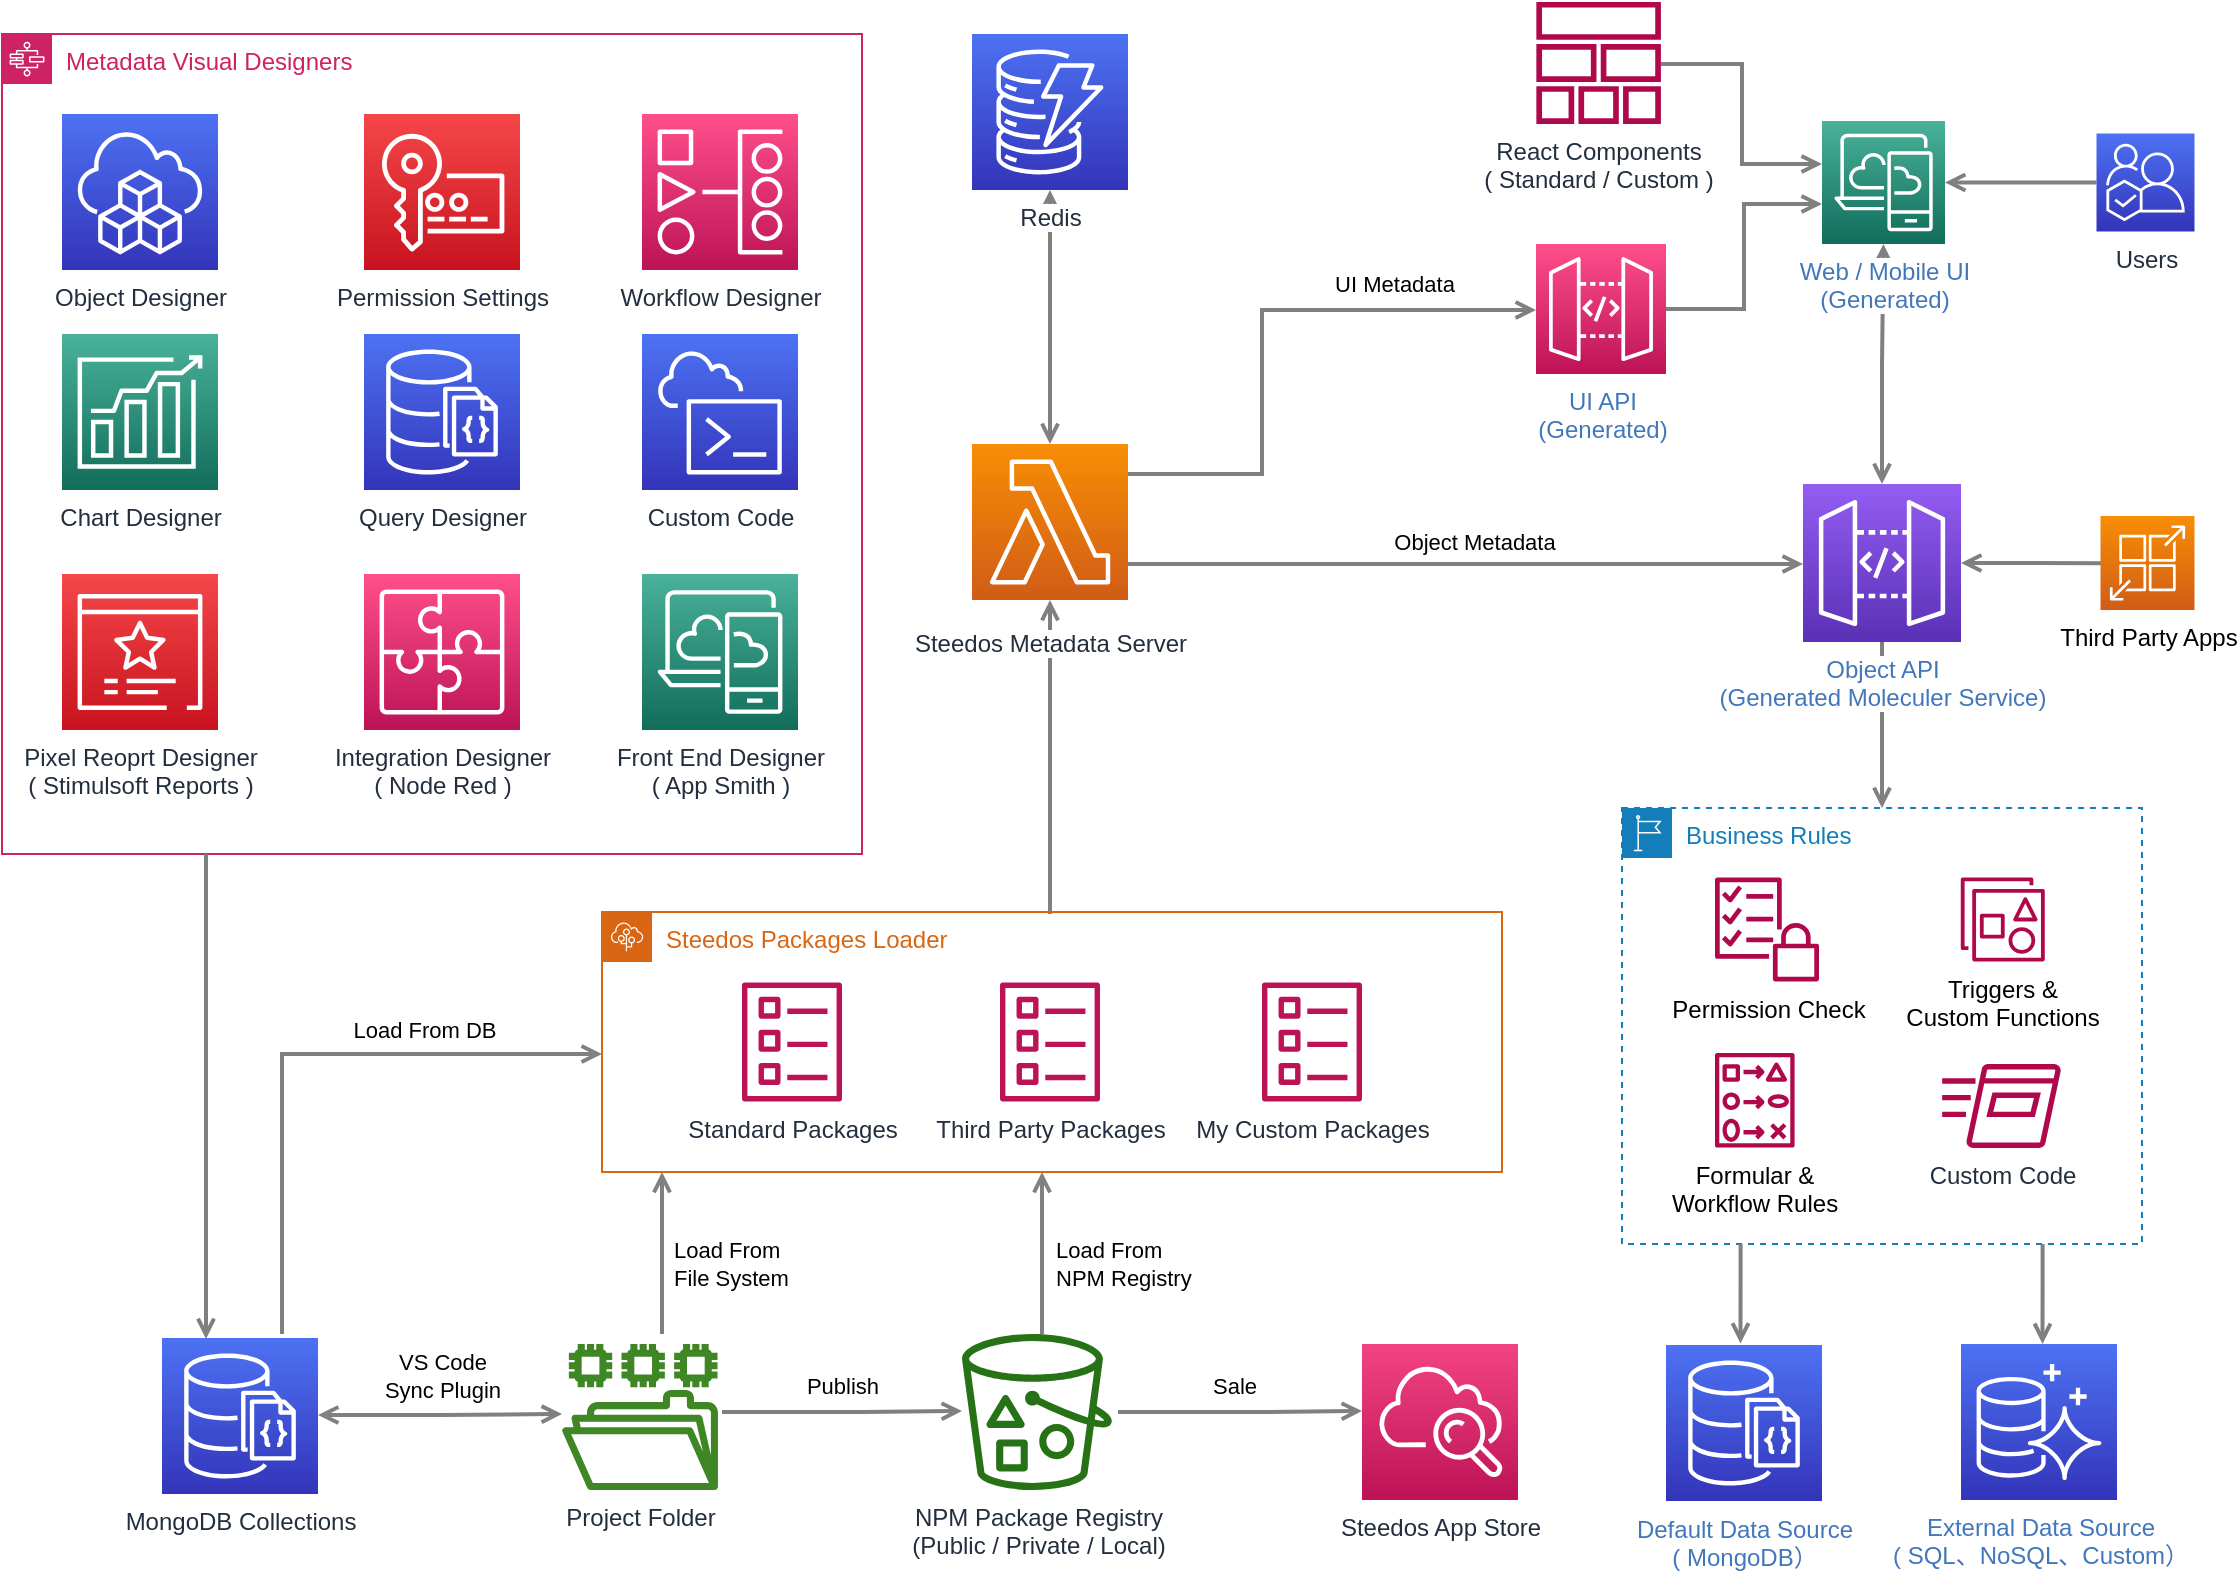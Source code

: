 <mxfile compressed="false" version="16.1.2" type="device">
  <diagram id="Ht1M8jgEwFfnCIfOTk4-" name="Page-1">
    <mxGraphModel dx="946" dy="1499" grid="1" gridSize="10" guides="1" tooltips="1" connect="1" arrows="1" fold="1" page="1" pageScale="1" pageWidth="1169" pageHeight="827" math="0" shadow="0">
      <root>
        <mxCell id="0" />
        <mxCell id="1" parent="0" />
        <mxCell id="gSyy9hffVnJHqx99s4us-82" style="edgeStyle=orthogonalEdgeStyle;rounded=0;orthogonalLoop=1;jettySize=auto;html=1;startArrow=open;startFill=0;endArrow=open;endFill=0;strokeColor=#808080;strokeWidth=2;exitX=0.5;exitY=1;exitDx=0;exitDy=0;exitPerimeter=0;" parent="1" source="gSyy9hffVnJHqx99s4us-83" target="UEzPUAAOIrF-is8g5C7q-148" edge="1">
          <mxGeometry relative="1" as="geometry">
            <mxPoint x="800" y="-655" as="sourcePoint" />
            <mxPoint x="600" y="-585" as="targetPoint" />
            <Array as="points" />
          </mxGeometry>
        </mxCell>
        <mxCell id="UEzPUAAOIrF-is8g5C7q-170" style="edgeStyle=orthogonalEdgeStyle;rounded=0;orthogonalLoop=1;jettySize=auto;html=1;startArrow=open;startFill=0;endArrow=none;endFill=0;strokeColor=#808080;strokeWidth=2;exitX=0.5;exitY=1;exitDx=0;exitDy=0;" parent="1" edge="1">
          <mxGeometry relative="1" as="geometry">
            <mxPoint x="560" y="-226" as="sourcePoint" />
            <mxPoint x="560" y="-145" as="targetPoint" />
            <Array as="points">
              <mxPoint x="560" y="-185" />
              <mxPoint x="560" y="-185" />
            </Array>
          </mxGeometry>
        </mxCell>
        <mxCell id="gSyy9hffVnJHqx99s4us-43" value="Load From &lt;br&gt;NPM Registry" style="edgeLabel;html=1;align=left;verticalAlign=middle;resizable=0;points=[];" parent="UEzPUAAOIrF-is8g5C7q-170" vertex="1" connectable="0">
          <mxGeometry x="-0.012" y="3" relative="1" as="geometry">
            <mxPoint x="2" y="6" as="offset" />
          </mxGeometry>
        </mxCell>
        <mxCell id="UEzPUAAOIrF-is8g5C7q-152" value="Steedos App Store" style="outlineConnect=0;fontColor=#232F3E;gradientColor=#F34482;gradientDirection=north;fillColor=#BC1356;strokeColor=#ffffff;dashed=0;verticalLabelPosition=bottom;verticalAlign=top;align=center;html=1;fontSize=12;fontStyle=0;aspect=fixed;shape=mxgraph.aws4.resourceIcon;resIcon=mxgraph.aws4.cloudwatch;labelBackgroundColor=#ffffff;" parent="1" vertex="1">
          <mxGeometry x="720" y="-140" width="78" height="78" as="geometry" />
        </mxCell>
        <mxCell id="UEzPUAAOIrF-is8g5C7q-158" value="NPM Package Registry&lt;br&gt;(Public / Private / Local)" style="outlineConnect=0;fontColor=#232F3E;gradientColor=none;fillColor=#277116;strokeColor=none;dashed=0;verticalLabelPosition=bottom;verticalAlign=top;align=center;html=1;fontSize=12;fontStyle=0;aspect=fixed;pointerEvents=1;shape=mxgraph.aws4.bucket_with_objects;labelBackgroundColor=#ffffff;" parent="1" vertex="1">
          <mxGeometry x="520" y="-145" width="75" height="78" as="geometry" />
        </mxCell>
        <mxCell id="gSyy9hffVnJHqx99s4us-29" value="Project Folder" style="sketch=0;outlineConnect=0;fontColor=#232F3E;gradientColor=none;fillColor=#3F8624;strokeColor=none;dashed=0;verticalLabelPosition=bottom;verticalAlign=top;align=center;html=1;fontSize=12;fontStyle=0;aspect=fixed;pointerEvents=1;shape=mxgraph.aws4.file_system;" parent="1" vertex="1">
          <mxGeometry x="320" y="-140" width="78" height="73" as="geometry" />
        </mxCell>
        <mxCell id="gSyy9hffVnJHqx99s4us-33" style="edgeStyle=orthogonalEdgeStyle;rounded=0;orthogonalLoop=1;jettySize=auto;html=1;startArrow=open;startFill=0;endArrow=none;endFill=0;strokeColor=#808080;strokeWidth=2;exitX=0.5;exitY=1;exitDx=0;exitDy=0;" parent="1" edge="1">
          <mxGeometry relative="1" as="geometry">
            <mxPoint x="370" y="-226" as="sourcePoint" />
            <mxPoint x="370" y="-145" as="targetPoint" />
            <Array as="points">
              <mxPoint x="370" y="-185" />
              <mxPoint x="370" y="-185" />
            </Array>
          </mxGeometry>
        </mxCell>
        <mxCell id="gSyy9hffVnJHqx99s4us-49" value="Load From &lt;br&gt;File System" style="edgeLabel;html=1;align=left;verticalAlign=middle;resizable=0;points=[];" parent="gSyy9hffVnJHqx99s4us-33" vertex="1" connectable="0">
          <mxGeometry x="-0.111" y="2" relative="1" as="geometry">
            <mxPoint x="2" y="10" as="offset" />
          </mxGeometry>
        </mxCell>
        <mxCell id="gSyy9hffVnJHqx99s4us-39" style="edgeStyle=orthogonalEdgeStyle;rounded=0;orthogonalLoop=1;jettySize=auto;html=1;startArrow=none;startFill=0;endArrow=open;endFill=0;strokeColor=#808080;strokeWidth=2;" parent="1" edge="1">
          <mxGeometry relative="1" as="geometry">
            <mxPoint x="520" y="-106.5" as="targetPoint" />
            <Array as="points">
              <mxPoint x="470" y="-106" />
              <mxPoint x="470" y="-106" />
            </Array>
            <mxPoint x="400" y="-106" as="sourcePoint" />
          </mxGeometry>
        </mxCell>
        <mxCell id="gSyy9hffVnJHqx99s4us-41" value="Publish" style="edgeLabel;html=1;align=center;verticalAlign=middle;resizable=0;points=[];" parent="gSyy9hffVnJHqx99s4us-39" vertex="1" connectable="0">
          <mxGeometry x="-0.229" y="-3" relative="1" as="geometry">
            <mxPoint x="13" y="-16" as="offset" />
          </mxGeometry>
        </mxCell>
        <mxCell id="gSyy9hffVnJHqx99s4us-40" style="edgeStyle=orthogonalEdgeStyle;rounded=0;orthogonalLoop=1;jettySize=auto;html=1;startArrow=none;startFill=0;endArrow=open;endFill=0;strokeColor=#808080;strokeWidth=2;" parent="1" edge="1">
          <mxGeometry relative="1" as="geometry">
            <mxPoint x="720.02" y="-106.5" as="targetPoint" />
            <Array as="points">
              <mxPoint x="670.02" y="-106" />
              <mxPoint x="670.02" y="-106" />
            </Array>
            <mxPoint x="598.002" y="-106" as="sourcePoint" />
          </mxGeometry>
        </mxCell>
        <mxCell id="gSyy9hffVnJHqx99s4us-44" value="Sale" style="edgeLabel;html=1;align=center;verticalAlign=middle;resizable=0;points=[];" parent="gSyy9hffVnJHqx99s4us-40" vertex="1" connectable="0">
          <mxGeometry x="-0.099" relative="1" as="geometry">
            <mxPoint x="3" y="-13" as="offset" />
          </mxGeometry>
        </mxCell>
        <mxCell id="gSyy9hffVnJHqx99s4us-47" style="edgeStyle=orthogonalEdgeStyle;rounded=0;orthogonalLoop=1;jettySize=auto;html=1;startArrow=open;startFill=0;endArrow=open;endFill=0;strokeColor=#808080;strokeWidth=2;" parent="1" edge="1">
          <mxGeometry relative="1" as="geometry">
            <mxPoint x="320.02" y="-105" as="targetPoint" />
            <Array as="points">
              <mxPoint x="259.02" y="-104.5" />
            </Array>
            <mxPoint x="198.002" y="-104.5" as="sourcePoint" />
          </mxGeometry>
        </mxCell>
        <mxCell id="gSyy9hffVnJHqx99s4us-48" value="VS Code&lt;br&gt;Sync Plugin" style="edgeLabel;html=1;align=center;verticalAlign=middle;resizable=0;points=[];" parent="gSyy9hffVnJHqx99s4us-47" vertex="1" connectable="0">
          <mxGeometry x="-0.229" y="-3" relative="1" as="geometry">
            <mxPoint x="15" y="-23" as="offset" />
          </mxGeometry>
        </mxCell>
        <mxCell id="gSyy9hffVnJHqx99s4us-50" style="edgeStyle=orthogonalEdgeStyle;rounded=0;orthogonalLoop=1;jettySize=auto;html=1;startArrow=none;startFill=0;endArrow=open;endFill=0;strokeColor=#808080;strokeWidth=2;" parent="1" edge="1">
          <mxGeometry relative="1" as="geometry">
            <Array as="points">
              <mxPoint x="180" y="-145" />
              <mxPoint x="180" y="-285" />
            </Array>
            <mxPoint x="180" y="-145" as="sourcePoint" />
            <mxPoint x="340" y="-285" as="targetPoint" />
          </mxGeometry>
        </mxCell>
        <mxCell id="gSyy9hffVnJHqx99s4us-51" value="Load From DB" style="edgeLabel;html=1;align=center;verticalAlign=middle;resizable=0;points=[];" parent="gSyy9hffVnJHqx99s4us-50" vertex="1" connectable="0">
          <mxGeometry x="0.405" y="-3" relative="1" as="geometry">
            <mxPoint y="-15" as="offset" />
          </mxGeometry>
        </mxCell>
        <mxCell id="gSyy9hffVnJHqx99s4us-54" style="edgeStyle=orthogonalEdgeStyle;rounded=0;orthogonalLoop=1;jettySize=auto;html=1;startArrow=open;startFill=0;endArrow=none;endFill=0;strokeColor=#808080;strokeWidth=2;entryX=0.5;entryY=0;entryDx=0;entryDy=0;" parent="1" source="UEzPUAAOIrF-is8g5C7q-148" edge="1">
          <mxGeometry relative="1" as="geometry">
            <mxPoint x="520" y="-475" as="sourcePoint" />
            <mxPoint x="565" y="-356" as="targetPoint" />
            <Array as="points">
              <mxPoint x="564" y="-385" />
              <mxPoint x="564" y="-385" />
            </Array>
          </mxGeometry>
        </mxCell>
        <mxCell id="UEzPUAAOIrF-is8g5C7q-148" value="Steedos Metadata Server" style="outlineConnect=0;fontColor=#232F3E;gradientColor=#F78E04;gradientDirection=north;fillColor=#D05C17;strokeColor=#ffffff;dashed=0;verticalLabelPosition=bottom;verticalAlign=top;align=center;html=1;fontSize=12;fontStyle=0;aspect=fixed;shape=mxgraph.aws4.resourceIcon;resIcon=mxgraph.aws4.lambda;labelBackgroundColor=#ffffff;spacingTop=8;" parent="1" vertex="1">
          <mxGeometry x="525" y="-590" width="78" height="78" as="geometry" />
        </mxCell>
        <mxCell id="gSyy9hffVnJHqx99s4us-61" value="Metadata Visual Designers" style="points=[[0,0],[0.25,0],[0.5,0],[0.75,0],[1,0],[1,0.25],[1,0.5],[1,0.75],[1,1],[0.75,1],[0.5,1],[0.25,1],[0,1],[0,0.75],[0,0.5],[0,0.25]];outlineConnect=0;gradientColor=none;html=1;whiteSpace=wrap;fontSize=12;fontStyle=0;container=1;pointerEvents=0;collapsible=0;recursiveResize=0;shape=mxgraph.aws4.group;grIcon=mxgraph.aws4.group_aws_step_functions_workflow;strokeColor=#CD2264;fillColor=none;verticalAlign=top;align=left;spacingLeft=30;fontColor=#CD2264;dashed=0;" parent="1" vertex="1">
          <mxGeometry x="40" y="-795" width="430" height="410" as="geometry" />
        </mxCell>
        <mxCell id="gSyy9hffVnJHqx99s4us-65" value="Permission Settings" style="sketch=0;points=[[0,0,0],[0.25,0,0],[0.5,0,0],[0.75,0,0],[1,0,0],[0,1,0],[0.25,1,0],[0.5,1,0],[0.75,1,0],[1,1,0],[0,0.25,0],[0,0.5,0],[0,0.75,0],[1,0.25,0],[1,0.5,0],[1,0.75,0]];outlineConnect=0;fontColor=#232F3E;gradientColor=#F54749;gradientDirection=north;fillColor=#C7131F;strokeColor=#ffffff;dashed=0;verticalLabelPosition=bottom;verticalAlign=top;align=center;html=1;fontSize=12;fontStyle=0;aspect=fixed;shape=mxgraph.aws4.resourceIcon;resIcon=mxgraph.aws4.key_management_service;" parent="gSyy9hffVnJHqx99s4us-61" vertex="1">
          <mxGeometry x="181" y="40" width="78" height="78" as="geometry" />
        </mxCell>
        <mxCell id="gSyy9hffVnJHqx99s4us-66" value="Workflow Designer" style="sketch=0;points=[[0,0,0],[0.25,0,0],[0.5,0,0],[0.75,0,0],[1,0,0],[0,1,0],[0.25,1,0],[0.5,1,0],[0.75,1,0],[1,1,0],[0,0.25,0],[0,0.5,0],[0,0.75,0],[1,0.25,0],[1,0.5,0],[1,0.75,0]];outlineConnect=0;fontColor=#232F3E;gradientColor=#FF4F8B;gradientDirection=north;fillColor=#BC1356;strokeColor=#ffffff;dashed=0;verticalLabelPosition=bottom;verticalAlign=top;align=center;html=1;fontSize=12;fontStyle=0;aspect=fixed;shape=mxgraph.aws4.resourceIcon;resIcon=mxgraph.aws4.managed_workflows_for_apache_airflow;" parent="gSyy9hffVnJHqx99s4us-61" vertex="1">
          <mxGeometry x="320" y="40" width="78" height="78" as="geometry" />
        </mxCell>
        <mxCell id="gSyy9hffVnJHqx99s4us-72" value="Integration Designer&lt;br&gt;( Node Red )" style="sketch=0;points=[[0,0,0],[0.25,0,0],[0.5,0,0],[0.75,0,0],[1,0,0],[0,1,0],[0.25,1,0],[0.5,1,0],[0.75,1,0],[1,1,0],[0,0.25,0],[0,0.5,0],[0,0.75,0],[1,0.25,0],[1,0.5,0],[1,0.75,0]];outlineConnect=0;fontColor=#232F3E;gradientColor=#FF4F8B;gradientDirection=north;fillColor=#BC1356;strokeColor=#ffffff;dashed=0;verticalLabelPosition=bottom;verticalAlign=top;align=center;html=1;fontSize=12;fontStyle=0;aspect=fixed;shape=mxgraph.aws4.resourceIcon;resIcon=mxgraph.aws4.application_integration;" parent="gSyy9hffVnJHqx99s4us-61" vertex="1">
          <mxGeometry x="181" y="270" width="78" height="78" as="geometry" />
        </mxCell>
        <mxCell id="gSyy9hffVnJHqx99s4us-73" value="Pixel Reoprt Designer&lt;br&gt;( Stimulsoft Reports )" style="sketch=0;points=[[0,0,0],[0.25,0,0],[0.5,0,0],[0.75,0,0],[1,0,0],[0,1,0],[0.25,1,0],[0.5,1,0],[0.75,1,0],[1,1,0],[0,0.25,0],[0,0.5,0],[0,0.75,0],[1,0.25,0],[1,0.5,0],[1,0.75,0]];outlineConnect=0;fontColor=#232F3E;gradientColor=#F54749;gradientDirection=north;fillColor=#C7131F;strokeColor=#ffffff;dashed=0;verticalLabelPosition=bottom;verticalAlign=top;align=center;html=1;fontSize=12;fontStyle=0;aspect=fixed;shape=mxgraph.aws4.resourceIcon;resIcon=mxgraph.aws4.certificate_manager_3;" parent="gSyy9hffVnJHqx99s4us-61" vertex="1">
          <mxGeometry x="30" y="270" width="78" height="78" as="geometry" />
        </mxCell>
        <mxCell id="gSyy9hffVnJHqx99s4us-77" value="Front End Designer&lt;br&gt;( App Smith )" style="sketch=0;points=[[0,0,0],[0.25,0,0],[0.5,0,0],[0.75,0,0],[1,0,0],[0,1,0],[0.25,1,0],[0.5,1,0],[0.75,1,0],[1,1,0],[0,0.25,0],[0,0.5,0],[0,0.75,0],[1,0.25,0],[1,0.5,0],[1,0.75,0]];outlineConnect=0;fontColor=#232F3E;gradientColor=#4AB29A;gradientDirection=north;fillColor=#116D5B;strokeColor=#ffffff;dashed=0;verticalLabelPosition=bottom;verticalAlign=top;align=center;html=1;fontSize=12;fontStyle=0;aspect=fixed;shape=mxgraph.aws4.resourceIcon;resIcon=mxgraph.aws4.desktop_and_app_streaming;" parent="gSyy9hffVnJHqx99s4us-61" vertex="1">
          <mxGeometry x="320" y="270" width="78" height="78" as="geometry" />
        </mxCell>
        <mxCell id="gSyy9hffVnJHqx99s4us-78" value="Chart Designer" style="sketch=0;points=[[0,0,0],[0.25,0,0],[0.5,0,0],[0.75,0,0],[1,0,0],[0,1,0],[0.25,1,0],[0.5,1,0],[0.75,1,0],[1,1,0],[0,0.25,0],[0,0.5,0],[0,0.75,0],[1,0.25,0],[1,0.5,0],[1,0.75,0]];outlineConnect=0;fontColor=#232F3E;gradientColor=#4AB29A;gradientDirection=north;fillColor=#116D5B;strokeColor=#ffffff;dashed=0;verticalLabelPosition=bottom;verticalAlign=top;align=center;html=1;fontSize=12;fontStyle=0;aspect=fixed;shape=mxgraph.aws4.resourceIcon;resIcon=mxgraph.aws4.forecast;" parent="gSyy9hffVnJHqx99s4us-61" vertex="1">
          <mxGeometry x="30" y="150" width="78" height="78" as="geometry" />
        </mxCell>
        <mxCell id="gSyy9hffVnJHqx99s4us-79" value="Query Designer" style="sketch=0;points=[[0,0,0],[0.25,0,0],[0.5,0,0],[0.75,0,0],[1,0,0],[0,1,0],[0.25,1,0],[0.5,1,0],[0.75,1,0],[1,1,0],[0,0.25,0],[0,0.5,0],[0,0.75,0],[1,0.25,0],[1,0.5,0],[1,0.75,0]];outlineConnect=0;fontColor=#232F3E;gradientColor=#4D72F3;gradientDirection=north;fillColor=#3334B9;strokeColor=#ffffff;dashed=0;verticalLabelPosition=bottom;verticalAlign=top;align=center;html=1;fontSize=12;fontStyle=0;aspect=fixed;shape=mxgraph.aws4.resourceIcon;resIcon=mxgraph.aws4.documentdb_with_mongodb_compatibility;" parent="gSyy9hffVnJHqx99s4us-61" vertex="1">
          <mxGeometry x="181" y="150" width="78" height="78" as="geometry" />
        </mxCell>
        <mxCell id="gSyy9hffVnJHqx99s4us-85" value="Object Designer" style="sketch=0;points=[[0,0,0],[0.25,0,0],[0.5,0,0],[0.75,0,0],[1,0,0],[0,1,0],[0.25,1,0],[0.5,1,0],[0.75,1,0],[1,1,0],[0,0.25,0],[0,0.5,0],[0,0.75,0],[1,0.25,0],[1,0.5,0],[1,0.75,0]];outlineConnect=0;fontColor=#232F3E;gradientColor=#4D72F3;gradientDirection=north;fillColor=#3334B9;strokeColor=#ffffff;dashed=0;verticalLabelPosition=bottom;verticalAlign=top;align=center;html=1;fontSize=12;fontStyle=0;aspect=fixed;shape=mxgraph.aws4.resourceIcon;resIcon=mxgraph.aws4.cloud_development_kit;" parent="gSyy9hffVnJHqx99s4us-61" vertex="1">
          <mxGeometry x="30" y="40" width="78" height="78" as="geometry" />
        </mxCell>
        <mxCell id="gSyy9hffVnJHqx99s4us-86" value="Custom Code" style="sketch=0;points=[[0,0,0],[0.25,0,0],[0.5,0,0],[0.75,0,0],[1,0,0],[0,1,0],[0.25,1,0],[0.5,1,0],[0.75,1,0],[1,1,0],[0,0.25,0],[0,0.5,0],[0,0.75,0],[1,0.25,0],[1,0.5,0],[1,0.75,0]];outlineConnect=0;fontColor=#232F3E;gradientColor=#4D72F3;gradientDirection=north;fillColor=#3334B9;strokeColor=#ffffff;dashed=0;verticalLabelPosition=bottom;verticalAlign=top;align=center;html=1;fontSize=12;fontStyle=0;aspect=fixed;shape=mxgraph.aws4.resourceIcon;resIcon=mxgraph.aws4.cloudshell;" parent="gSyy9hffVnJHqx99s4us-61" vertex="1">
          <mxGeometry x="320" y="150" width="78" height="78" as="geometry" />
        </mxCell>
        <mxCell id="gSyy9hffVnJHqx99s4us-62" style="edgeStyle=orthogonalEdgeStyle;rounded=0;orthogonalLoop=1;jettySize=auto;html=1;exitX=0.5;exitY=1;exitDx=0;exitDy=0;startArrow=open;startFill=0;endArrow=none;endFill=0;" parent="1" source="gSyy9hffVnJHqx99s4us-61" target="gSyy9hffVnJHqx99s4us-61" edge="1">
          <mxGeometry relative="1" as="geometry" />
        </mxCell>
        <mxCell id="gSyy9hffVnJHqx99s4us-63" style="edgeStyle=orthogonalEdgeStyle;rounded=0;orthogonalLoop=1;jettySize=auto;html=1;startArrow=none;startFill=0;endArrow=open;endFill=0;strokeColor=#808080;strokeWidth=2;" parent="1" source="gSyy9hffVnJHqx99s4us-61" edge="1">
          <mxGeometry relative="1" as="geometry">
            <mxPoint x="142" y="-375" as="sourcePoint" />
            <mxPoint x="142" y="-142.5" as="targetPoint" />
            <Array as="points">
              <mxPoint x="142" y="-345" />
              <mxPoint x="142" y="-345" />
            </Array>
          </mxGeometry>
        </mxCell>
        <mxCell id="gSyy9hffVnJHqx99s4us-83" value="&lt;span style=&quot;background-color: rgb(255 , 255 , 255)&quot;&gt;Redis&lt;/span&gt;" style="sketch=0;points=[[0,0,0],[0.25,0,0],[0.5,0,0],[0.75,0,0],[1,0,0],[0,1,0],[0.25,1,0],[0.5,1,0],[0.75,1,0],[1,1,0],[0,0.25,0],[0,0.5,0],[0,0.75,0],[1,0.25,0],[1,0.5,0],[1,0.75,0]];outlineConnect=0;fontColor=#232F3E;gradientColor=#4D72F3;gradientDirection=north;fillColor=#3334B9;strokeColor=#ffffff;dashed=0;verticalLabelPosition=bottom;verticalAlign=top;align=center;html=1;fontSize=12;fontStyle=0;aspect=fixed;shape=mxgraph.aws4.resourceIcon;resIcon=mxgraph.aws4.dynamodb;" parent="1" vertex="1">
          <mxGeometry x="525" y="-795" width="78" height="78" as="geometry" />
        </mxCell>
        <mxCell id="gSyy9hffVnJHqx99s4us-84" value="MongoDB Collections" style="sketch=0;points=[[0,0,0],[0.25,0,0],[0.5,0,0],[0.75,0,0],[1,0,0],[0,1,0],[0.25,1,0],[0.5,1,0],[0.75,1,0],[1,1,0],[0,0.25,0],[0,0.5,0],[0,0.75,0],[1,0.25,0],[1,0.5,0],[1,0.75,0]];outlineConnect=0;fontColor=#232F3E;gradientColor=#4D72F3;gradientDirection=north;fillColor=#3334B9;strokeColor=#ffffff;dashed=0;verticalLabelPosition=bottom;verticalAlign=top;align=center;html=1;fontSize=12;fontStyle=0;aspect=fixed;shape=mxgraph.aws4.resourceIcon;resIcon=mxgraph.aws4.documentdb_with_mongodb_compatibility;" parent="1" vertex="1">
          <mxGeometry x="120" y="-143" width="78" height="78" as="geometry" />
        </mxCell>
        <mxCell id="gSyy9hffVnJHqx99s4us-101" style="edgeStyle=orthogonalEdgeStyle;rounded=0;orthogonalLoop=1;jettySize=auto;html=1;startArrow=none;startFill=0;endArrow=open;endFill=0;strokeColor=#808080;strokeWidth=2;" parent="1" source="UEzPUAAOIrF-is8g5C7q-148" target="InVTLMvM0lax3JmJNxH3-1" edge="1">
          <mxGeometry relative="1" as="geometry">
            <Array as="points">
              <mxPoint x="670" y="-575" />
              <mxPoint x="670" y="-657" />
            </Array>
            <mxPoint x="740" y="-497" as="sourcePoint" />
            <mxPoint x="810" y="-747" as="targetPoint" />
          </mxGeometry>
        </mxCell>
        <mxCell id="gSyy9hffVnJHqx99s4us-117" value="UI Metadata" style="edgeLabel;html=1;align=center;verticalAlign=middle;resizable=0;points=[];" parent="gSyy9hffVnJHqx99s4us-101" vertex="1" connectable="0">
          <mxGeometry x="0.07" y="2" relative="1" as="geometry">
            <mxPoint x="62" y="-11" as="offset" />
          </mxGeometry>
        </mxCell>
        <mxCell id="gSyy9hffVnJHqx99s4us-103" style="edgeStyle=orthogonalEdgeStyle;rounded=0;orthogonalLoop=1;jettySize=auto;html=1;startArrow=none;startFill=0;endArrow=open;endFill=0;strokeColor=#808080;strokeWidth=2;" parent="1" source="UEzPUAAOIrF-is8g5C7q-148" target="InVTLMvM0lax3JmJNxH3-2" edge="1">
          <mxGeometry relative="1" as="geometry">
            <Array as="points">
              <mxPoint x="710" y="-530" />
              <mxPoint x="710" y="-530" />
            </Array>
            <mxPoint x="663" y="-515" as="sourcePoint" />
            <mxPoint x="939" y="-524" as="targetPoint" />
          </mxGeometry>
        </mxCell>
        <mxCell id="gSyy9hffVnJHqx99s4us-116" value="Object Metadata" style="edgeLabel;html=1;align=center;verticalAlign=middle;resizable=0;points=[];" parent="gSyy9hffVnJHqx99s4us-103" vertex="1" connectable="0">
          <mxGeometry x="0.016" y="1" relative="1" as="geometry">
            <mxPoint x="1" y="-10" as="offset" />
          </mxGeometry>
        </mxCell>
        <mxCell id="gSyy9hffVnJHqx99s4us-105" style="edgeStyle=orthogonalEdgeStyle;rounded=0;orthogonalLoop=1;jettySize=auto;html=1;startArrow=none;startFill=0;endArrow=open;endFill=0;strokeColor=#808080;strokeWidth=2;" parent="1" source="InVTLMvM0lax3JmJNxH3-1" target="InVTLMvM0lax3JmJNxH3-36" edge="1">
          <mxGeometry relative="1" as="geometry">
            <Array as="points">
              <mxPoint x="911" y="-657" />
              <mxPoint x="911" y="-710" />
            </Array>
            <mxPoint x="870" y="-747.33" as="sourcePoint" />
            <mxPoint x="950" y="-747" as="targetPoint" />
          </mxGeometry>
        </mxCell>
        <mxCell id="gSyy9hffVnJHqx99s4us-106" value="" style="edgeStyle=orthogonalEdgeStyle;rounded=0;orthogonalLoop=1;jettySize=auto;html=1;startArrow=open;startFill=0;endArrow=open;endFill=0;strokeColor=#808080;strokeWidth=2;" parent="1" source="InVTLMvM0lax3JmJNxH3-2" target="InVTLMvM0lax3JmJNxH3-36" edge="1">
          <mxGeometry relative="1" as="geometry">
            <Array as="points" />
            <mxPoint x="980" y="-565" as="sourcePoint" />
            <mxPoint x="980" y="-717" as="targetPoint" />
          </mxGeometry>
        </mxCell>
        <mxCell id="gSyy9hffVnJHqx99s4us-113" style="edgeStyle=orthogonalEdgeStyle;rounded=0;orthogonalLoop=1;jettySize=auto;html=1;startArrow=open;startFill=0;endArrow=none;endFill=0;strokeColor=#808080;strokeWidth=2;" parent="1" source="InVTLMvM0lax3JmJNxH3-36" target="InVTLMvM0lax3JmJNxH3-35" edge="1">
          <mxGeometry relative="1" as="geometry">
            <Array as="points" />
            <mxPoint x="1010" y="-747.33" as="sourcePoint" />
            <mxPoint x="1103.75" y="-747" as="targetPoint" />
          </mxGeometry>
        </mxCell>
        <mxCell id="gSyy9hffVnJHqx99s4us-135" value="Business Rules" style="points=[[0,0],[0.25,0],[0.5,0],[0.75,0],[1,0],[1,0.25],[1,0.5],[1,0.75],[1,1],[0.75,1],[0.5,1],[0.25,1],[0,1],[0,0.75],[0,0.5],[0,0.25]];outlineConnect=0;gradientColor=none;html=1;whiteSpace=wrap;fontSize=12;fontStyle=0;container=1;pointerEvents=0;collapsible=0;recursiveResize=0;shape=mxgraph.aws4.group;grIcon=mxgraph.aws4.group_region;strokeColor=#147EBA;fillColor=none;verticalAlign=top;align=left;spacingLeft=30;fontColor=#147EBA;dashed=1;" parent="1" vertex="1">
          <mxGeometry x="850" y="-408" width="260" height="218" as="geometry" />
        </mxCell>
        <mxCell id="InVTLMvM0lax3JmJNxH3-14" value="&lt;span style=&quot;color: rgb(0 , 0 , 0) ; background-color: rgb(255 , 255 , 255)&quot;&gt;Permission Check&lt;br&gt;&lt;/span&gt;" style="sketch=0;outlineConnect=0;fontColor=#232F3E;gradientColor=none;fillColor=#B0084D;strokeColor=none;dashed=0;verticalLabelPosition=bottom;verticalAlign=top;align=center;html=1;fontSize=12;fontStyle=0;aspect=fixed;pointerEvents=1;shape=mxgraph.aws4.checklist_security;" parent="gSyy9hffVnJHqx99s4us-135" vertex="1">
          <mxGeometry x="46.5" y="34.75" width="52" height="52" as="geometry" />
        </mxCell>
        <mxCell id="InVTLMvM0lax3JmJNxH3-19" value="&lt;span style=&quot;color: rgb(0 , 0 , 0) ; background-color: rgb(255 , 255 , 255)&quot;&gt;Formular &amp;amp;&lt;/span&gt;&lt;br style=&quot;color: rgb(0 , 0 , 0)&quot;&gt;&lt;span style=&quot;color: rgb(0 , 0 , 0) ; background-color: rgb(255 , 255 , 255)&quot;&gt;Workflow Rules&lt;br&gt;&lt;/span&gt;" style="sketch=0;outlineConnect=0;fontColor=#232F3E;gradientColor=none;fillColor=#B0084D;strokeColor=none;dashed=0;verticalLabelPosition=bottom;verticalAlign=top;align=center;html=1;fontSize=12;fontStyle=0;aspect=fixed;pointerEvents=1;shape=mxgraph.aws4.change_set;" parent="gSyy9hffVnJHqx99s4us-135" vertex="1">
          <mxGeometry x="46.5" y="122.25" width="39.79" height="47.75" as="geometry" />
        </mxCell>
        <mxCell id="InVTLMvM0lax3JmJNxH3-22" value="&lt;span style=&quot;color: rgb(0 , 0 , 0) ; background-color: rgb(255 , 255 , 255)&quot;&gt;Triggers &amp;amp;&lt;/span&gt;&lt;br style=&quot;color: rgb(0 , 0 , 0)&quot;&gt;&lt;span style=&quot;color: rgb(0 , 0 , 0) ; background-color: rgb(255 , 255 , 255)&quot;&gt;Custom Functions&lt;/span&gt;" style="sketch=0;outlineConnect=0;fontColor=#232F3E;gradientColor=none;fillColor=#B0084D;strokeColor=none;dashed=0;verticalLabelPosition=bottom;verticalAlign=top;align=center;html=1;fontSize=12;fontStyle=0;aspect=fixed;pointerEvents=1;shape=mxgraph.aws4.organizations_organizational_unit2;" parent="gSyy9hffVnJHqx99s4us-135" vertex="1">
          <mxGeometry x="169.39" y="34.75" width="42" height="42" as="geometry" />
        </mxCell>
        <mxCell id="InVTLMvM0lax3JmJNxH3-24" value="Custom Code" style="sketch=0;outlineConnect=0;fontColor=#232F3E;gradientColor=none;fillColor=#B0084D;strokeColor=none;dashed=0;verticalLabelPosition=bottom;verticalAlign=top;align=center;html=1;fontSize=12;fontStyle=0;aspect=fixed;pointerEvents=1;shape=mxgraph.aws4.run_command;" parent="gSyy9hffVnJHqx99s4us-135" vertex="1">
          <mxGeometry x="160" y="128" width="59.56" height="42" as="geometry" />
        </mxCell>
        <mxCell id="gSyy9hffVnJHqx99s4us-136" style="edgeStyle=orthogonalEdgeStyle;rounded=0;orthogonalLoop=1;jettySize=auto;html=1;startArrow=open;startFill=0;endArrow=none;endFill=0;strokeColor=#808080;strokeWidth=2;" parent="1" source="gSyy9hffVnJHqx99s4us-135" target="InVTLMvM0lax3JmJNxH3-2" edge="1">
          <mxGeometry relative="1" as="geometry">
            <Array as="points" />
            <mxPoint x="1070" y="-445" as="sourcePoint" />
            <mxPoint x="979.44" y="-483" as="targetPoint" />
          </mxGeometry>
        </mxCell>
        <mxCell id="gSyy9hffVnJHqx99s4us-144" style="edgeStyle=orthogonalEdgeStyle;rounded=0;orthogonalLoop=1;jettySize=auto;html=1;startArrow=open;startFill=0;endArrow=none;endFill=0;strokeColor=#808080;strokeWidth=2;" parent="1" target="gSyy9hffVnJHqx99s4us-135" edge="1">
          <mxGeometry relative="1" as="geometry">
            <Array as="points">
              <mxPoint x="1060" y="-170" />
              <mxPoint x="1060" y="-170" />
            </Array>
            <mxPoint x="1060.25" y="-140" as="sourcePoint" />
            <mxPoint x="1060" y="-196" as="targetPoint" />
          </mxGeometry>
        </mxCell>
        <mxCell id="InVTLMvM0lax3JmJNxH3-1" value="&lt;span style=&quot;color: rgb(66 , 119 , 187) ; background-color: rgb(255 , 255 , 255)&quot;&gt;UI API&lt;/span&gt;&lt;br style=&quot;color: rgb(66 , 119 , 187)&quot;&gt;&lt;span style=&quot;color: rgb(66 , 119 , 187) ; background-color: rgb(255 , 255 , 255)&quot;&gt;(Generated)&lt;/span&gt;" style="sketch=0;points=[[0,0,0],[0.25,0,0],[0.5,0,0],[0.75,0,0],[1,0,0],[0,1,0],[0.25,1,0],[0.5,1,0],[0.75,1,0],[1,1,0],[0,0.25,0],[0,0.5,0],[0,0.75,0],[1,0.25,0],[1,0.5,0],[1,0.75,0]];outlineConnect=0;fontColor=#232F3E;gradientColor=#FF4F8B;gradientDirection=north;fillColor=#BC1356;strokeColor=#ffffff;dashed=0;verticalLabelPosition=bottom;verticalAlign=top;align=center;html=1;fontSize=12;fontStyle=0;aspect=fixed;shape=mxgraph.aws4.resourceIcon;resIcon=mxgraph.aws4.api_gateway;" parent="1" vertex="1">
          <mxGeometry x="807" y="-690" width="65" height="65" as="geometry" />
        </mxCell>
        <mxCell id="InVTLMvM0lax3JmJNxH3-2" value="&lt;span style=&quot;color: rgb(66 , 119 , 187) ; background-color: rgb(255 , 255 , 255)&quot;&gt;Object API&lt;/span&gt;&lt;br style=&quot;color: rgb(66 , 119 , 187)&quot;&gt;&lt;span style=&quot;background-color: rgb(255 , 255 , 255)&quot;&gt;&lt;font color=&quot;#4277bb&quot;&gt;(Generated Moleculer Service)&lt;/font&gt;&lt;/span&gt;" style="sketch=0;points=[[0,0,0],[0.25,0,0],[0.5,0,0],[0.75,0,0],[1,0,0],[0,1,0],[0.25,1,0],[0.5,1,0],[0.75,1,0],[1,1,0],[0,0.25,0],[0,0.5,0],[0,0.75,0],[1,0.25,0],[1,0.5,0],[1,0.75,0]];outlineConnect=0;fontColor=#232F3E;gradientColor=#945DF2;gradientDirection=north;fillColor=#5A30B5;strokeColor=#ffffff;dashed=0;verticalLabelPosition=bottom;verticalAlign=top;align=center;html=1;fontSize=12;fontStyle=0;aspect=fixed;shape=mxgraph.aws4.resourceIcon;resIcon=mxgraph.aws4.api_gateway;" parent="1" vertex="1">
          <mxGeometry x="940.5" y="-570" width="79" height="79" as="geometry" />
        </mxCell>
        <mxCell id="InVTLMvM0lax3JmJNxH3-4" style="edgeStyle=orthogonalEdgeStyle;rounded=0;orthogonalLoop=1;jettySize=auto;html=1;startArrow=open;startFill=0;endArrow=none;endFill=0;strokeColor=#808080;strokeWidth=2;" parent="1" source="InVTLMvM0lax3JmJNxH3-2" edge="1">
          <mxGeometry relative="1" as="geometry">
            <Array as="points" />
            <mxPoint x="1021" y="-522" as="sourcePoint" />
            <mxPoint x="1090" y="-530.4" as="targetPoint" />
          </mxGeometry>
        </mxCell>
        <mxCell id="InVTLMvM0lax3JmJNxH3-29" style="edgeStyle=orthogonalEdgeStyle;rounded=0;orthogonalLoop=1;jettySize=auto;html=1;startArrow=open;startFill=0;endArrow=none;endFill=0;strokeColor=#808080;strokeWidth=2;" parent="1" target="gSyy9hffVnJHqx99s4us-135" edge="1">
          <mxGeometry relative="1" as="geometry">
            <Array as="points">
              <mxPoint x="909" y="-180" />
              <mxPoint x="909" y="-180" />
            </Array>
            <mxPoint x="909.25" y="-140.25" as="sourcePoint" />
            <mxPoint x="909" y="-180" as="targetPoint" />
          </mxGeometry>
        </mxCell>
        <mxCell id="InVTLMvM0lax3JmJNxH3-30" value="&lt;span style=&quot;color: rgb(66 , 119 , 187) ; background-color: rgb(255 , 255 , 255)&quot;&gt;Default Data Source&lt;/span&gt;&lt;br style=&quot;color: rgb(66 , 119 , 187)&quot;&gt;&lt;span style=&quot;color: rgb(66 , 119 , 187) ; background-color: rgb(255 , 255 , 255)&quot;&gt;( MongoDB）&lt;/span&gt;" style="sketch=0;points=[[0,0,0],[0.25,0,0],[0.5,0,0],[0.75,0,0],[1,0,0],[0,1,0],[0.25,1,0],[0.5,1,0],[0.75,1,0],[1,1,0],[0,0.25,0],[0,0.5,0],[0,0.75,0],[1,0.25,0],[1,0.5,0],[1,0.75,0]];outlineConnect=0;fontColor=#232F3E;gradientColor=#4D72F3;gradientDirection=north;fillColor=#3334B9;strokeColor=#ffffff;dashed=0;verticalLabelPosition=bottom;verticalAlign=top;align=center;html=1;fontSize=12;fontStyle=0;aspect=fixed;shape=mxgraph.aws4.resourceIcon;resIcon=mxgraph.aws4.documentdb_with_mongodb_compatibility;" parent="1" vertex="1">
          <mxGeometry x="872" y="-139.5" width="78" height="78" as="geometry" />
        </mxCell>
        <mxCell id="InVTLMvM0lax3JmJNxH3-31" value="&lt;span style=&quot;color: rgb(66 , 119 , 187) ; background-color: rgb(255 , 255 , 255)&quot;&gt;External Data Source&lt;/span&gt;&lt;br style=&quot;color: rgb(66 , 119 , 187)&quot;&gt;&lt;span style=&quot;color: rgb(66 , 119 , 187) ; background-color: rgb(255 , 255 , 255)&quot;&gt;( SQL、NoSQL、Custom）&lt;/span&gt;" style="sketch=0;points=[[0,0,0],[0.25,0,0],[0.5,0,0],[0.75,0,0],[1,0,0],[0,1,0],[0.25,1,0],[0.5,1,0],[0.75,1,0],[1,1,0],[0,0.25,0],[0,0.5,0],[0,0.75,0],[1,0.25,0],[1,0.5,0],[1,0.75,0]];outlineConnect=0;fontColor=#232F3E;gradientColor=#4D72F3;gradientDirection=north;fillColor=#3334B9;strokeColor=#ffffff;dashed=0;verticalLabelPosition=bottom;verticalAlign=top;align=center;html=1;fontSize=12;fontStyle=0;aspect=fixed;shape=mxgraph.aws4.resourceIcon;resIcon=mxgraph.aws4.aurora;" parent="1" vertex="1">
          <mxGeometry x="1019.5" y="-140" width="78" height="78" as="geometry" />
        </mxCell>
        <mxCell id="InVTLMvM0lax3JmJNxH3-32" value="&lt;span style=&quot;color: rgb(0 , 0 , 0) ; background-color: rgb(255 , 255 , 255)&quot;&gt;Third Party Apps&lt;/span&gt;" style="sketch=0;points=[[0,0,0],[0.25,0,0],[0.5,0,0],[0.75,0,0],[1,0,0],[0,1,0],[0.25,1,0],[0.5,1,0],[0.75,1,0],[1,1,0],[0,0.25,0],[0,0.5,0],[0,0.75,0],[1,0.25,0],[1,0.5,0],[1,0.75,0]];outlineConnect=0;fontColor=#232F3E;gradientColor=#F78E04;gradientDirection=north;fillColor=#D05C17;strokeColor=#ffffff;dashed=0;verticalLabelPosition=bottom;verticalAlign=top;align=center;html=1;fontSize=12;fontStyle=0;aspect=fixed;shape=mxgraph.aws4.resourceIcon;resIcon=mxgraph.aws4.app_runner;" parent="1" vertex="1">
          <mxGeometry x="1089.25" y="-554" width="47" height="47" as="geometry" />
        </mxCell>
        <mxCell id="InVTLMvM0lax3JmJNxH3-35" value="Users" style="sketch=0;points=[[0,0,0],[0.25,0,0],[0.5,0,0],[0.75,0,0],[1,0,0],[0,1,0],[0.25,1,0],[0.5,1,0],[0.75,1,0],[1,1,0],[0,0.25,0],[0,0.5,0],[0,0.75,0],[1,0.25,0],[1,0.5,0],[1,0.75,0]];outlineConnect=0;fontColor=#232F3E;gradientColor=#4D72F3;gradientDirection=north;fillColor=#3334B9;strokeColor=#ffffff;dashed=0;verticalLabelPosition=bottom;verticalAlign=top;align=center;html=1;fontSize=12;fontStyle=0;aspect=fixed;shape=mxgraph.aws4.resourceIcon;resIcon=mxgraph.aws4.iq;" parent="1" vertex="1">
          <mxGeometry x="1087.25" y="-745.25" width="49" height="49" as="geometry" />
        </mxCell>
        <mxCell id="InVTLMvM0lax3JmJNxH3-36" value="&lt;span style=&quot;color: rgb(66 , 119 , 187) ; background-color: rgb(255 , 255 , 255)&quot;&gt;Web / Mobile UI&lt;/span&gt;&lt;br style=&quot;color: rgb(66 , 119 , 187)&quot;&gt;&lt;span style=&quot;color: rgb(66 , 119 , 187) ; background-color: rgb(255 , 255 , 255)&quot;&gt;(Generated)&lt;/span&gt;" style="sketch=0;points=[[0,0,0],[0.25,0,0],[0.5,0,0],[0.75,0,0],[1,0,0],[0,1,0],[0.25,1,0],[0.5,1,0],[0.75,1,0],[1,1,0],[0,0.25,0],[0,0.5,0],[0,0.75,0],[1,0.25,0],[1,0.5,0],[1,0.75,0]];outlineConnect=0;fontColor=#232F3E;gradientColor=#4AB29A;gradientDirection=north;fillColor=#116D5B;strokeColor=#ffffff;dashed=0;verticalLabelPosition=bottom;verticalAlign=top;align=center;html=1;fontSize=12;fontStyle=0;aspect=fixed;shape=mxgraph.aws4.resourceIcon;resIcon=mxgraph.aws4.desktop_and_app_streaming;" parent="1" vertex="1">
          <mxGeometry x="950" y="-751.5" width="61.5" height="61.5" as="geometry" />
        </mxCell>
        <mxCell id="InVTLMvM0lax3JmJNxH3-37" value="Steedos Packages Loader" style="points=[[0,0],[0.25,0],[0.5,0],[0.75,0],[1,0],[1,0.25],[1,0.5],[1,0.75],[1,1],[0.75,1],[0.5,1],[0.25,1],[0,1],[0,0.75],[0,0.5],[0,0.25]];outlineConnect=0;gradientColor=none;html=1;whiteSpace=wrap;fontSize=12;fontStyle=0;container=1;pointerEvents=0;collapsible=0;recursiveResize=0;shape=mxgraph.aws4.group;grIcon=mxgraph.aws4.group_elastic_beanstalk;strokeColor=#D86613;fillColor=none;verticalAlign=top;align=left;spacingLeft=30;fontColor=#D86613;dashed=0;" parent="1" vertex="1">
          <mxGeometry x="340" y="-356" width="450" height="130" as="geometry" />
        </mxCell>
        <mxCell id="gSyy9hffVnJHqx99s4us-20" value="My Custom Packages" style="outlineConnect=0;fontColor=#232F3E;gradientColor=none;fillColor=#BC1356;strokeColor=none;dashed=0;verticalLabelPosition=bottom;verticalAlign=top;align=center;html=1;fontSize=12;fontStyle=0;aspect=fixed;pointerEvents=1;shape=mxgraph.aws4.template;labelBackgroundColor=#ffffff;" parent="InVTLMvM0lax3JmJNxH3-37" vertex="1">
          <mxGeometry x="330" y="35" width="50" height="60" as="geometry" />
        </mxCell>
        <mxCell id="UEzPUAAOIrF-is8g5C7q-157" value="Third Party Packages" style="outlineConnect=0;fontColor=#232F3E;gradientColor=none;fillColor=#BC1356;strokeColor=none;dashed=0;verticalLabelPosition=bottom;verticalAlign=top;align=center;html=1;fontSize=12;fontStyle=0;aspect=fixed;pointerEvents=1;shape=mxgraph.aws4.template;labelBackgroundColor=#ffffff;" parent="InVTLMvM0lax3JmJNxH3-37" vertex="1">
          <mxGeometry x="199" y="35" width="50" height="60" as="geometry" />
        </mxCell>
        <mxCell id="UEzPUAAOIrF-is8g5C7q-156" value="Standard Packages" style="outlineConnect=0;fontColor=#232F3E;gradientColor=none;fillColor=#BC1356;strokeColor=none;dashed=0;verticalLabelPosition=bottom;verticalAlign=top;align=center;html=1;fontSize=12;fontStyle=0;aspect=fixed;pointerEvents=1;shape=mxgraph.aws4.template;labelBackgroundColor=#ffffff;" parent="InVTLMvM0lax3JmJNxH3-37" vertex="1">
          <mxGeometry x="70" y="35" width="50" height="60" as="geometry" />
        </mxCell>
        <mxCell id="InVTLMvM0lax3JmJNxH3-39" style="edgeStyle=orthogonalEdgeStyle;rounded=0;orthogonalLoop=1;jettySize=auto;html=1;startArrow=open;startFill=0;endArrow=none;endFill=0;strokeColor=#808080;strokeWidth=2;" parent="1" source="InVTLMvM0lax3JmJNxH3-36" target="InVTLMvM0lax3JmJNxH3-38" edge="1">
          <mxGeometry relative="1" as="geometry">
            <Array as="points">
              <mxPoint x="910" y="-730" />
              <mxPoint x="910" y="-780" />
            </Array>
            <mxPoint x="980.25" y="-697" as="sourcePoint" />
            <mxPoint x="980.25" y="-780" as="targetPoint" />
          </mxGeometry>
        </mxCell>
        <mxCell id="InVTLMvM0lax3JmJNxH3-38" value="&lt;span style=&quot;background-color: rgb(255 , 255 , 255)&quot;&gt;React Components&lt;br&gt;( Standard / Custom )&lt;br&gt;&lt;/span&gt;" style="sketch=0;outlineConnect=0;fontColor=#232F3E;gradientColor=none;fillColor=#B0084D;strokeColor=none;dashed=0;verticalLabelPosition=bottom;verticalAlign=top;align=center;html=1;fontSize=12;fontStyle=0;aspect=fixed;pointerEvents=1;shape=mxgraph.aws4.stack;" parent="1" vertex="1">
          <mxGeometry x="807" y="-811.03" width="62.63" height="61.03" as="geometry" />
        </mxCell>
      </root>
    </mxGraphModel>
  </diagram>
</mxfile>
